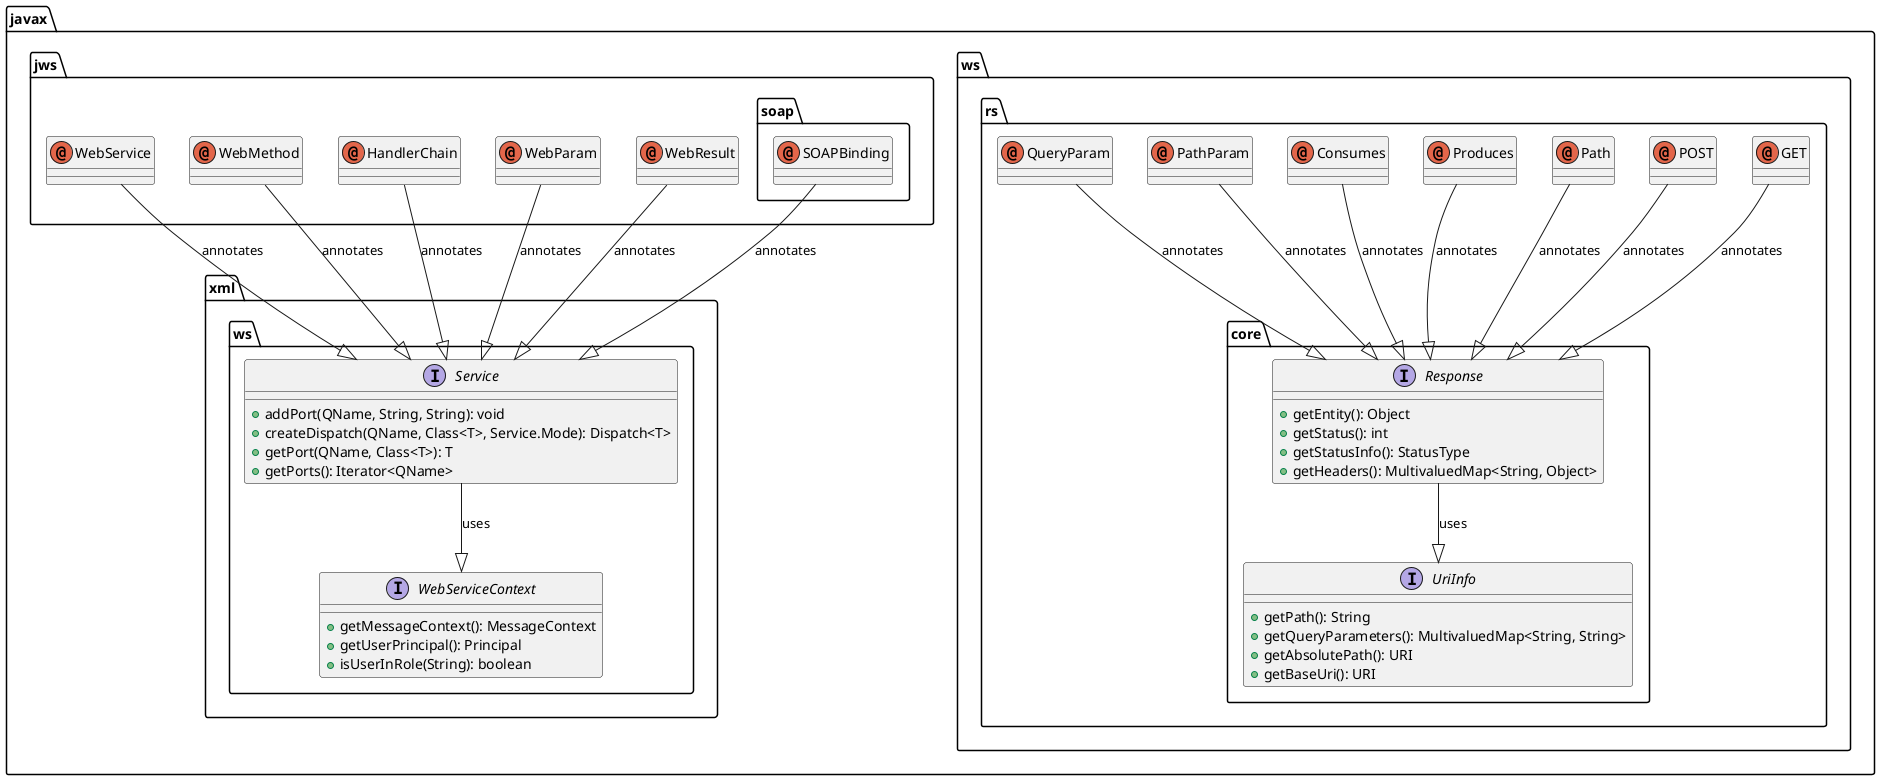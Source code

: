 @startuml

' JAX-RS
interface javax.ws.rs.core.Response {
  +getEntity(): Object
  +getStatus(): int
  +getStatusInfo(): StatusType
  +getHeaders(): MultivaluedMap<String, Object>
}
interface javax.ws.rs.core.UriInfo {
  +getPath(): String
  +getQueryParameters(): MultivaluedMap<String, String>
  +getAbsolutePath(): URI
  +getBaseUri(): URI
}
annotation javax.ws.rs.GET
annotation javax.ws.rs.POST
annotation javax.ws.rs.Path
annotation javax.ws.rs.Produces
annotation javax.ws.rs.Consumes
annotation javax.ws.rs.PathParam
annotation javax.ws.rs.QueryParam

javax.ws.rs.core.Response --|> javax.ws.rs.core.UriInfo : uses
javax.ws.rs.GET --|> javax.ws.rs.core.Response : annotates
javax.ws.rs.POST --|> javax.ws.rs.core.Response : annotates
javax.ws.rs.Path --|> javax.ws.rs.core.Response : annotates
javax.ws.rs.Produces --|> javax.ws.rs.core.Response : annotates
javax.ws.rs.Consumes --|> javax.ws.rs.core.Response : annotates
javax.ws.rs.PathParam --|> javax.ws.rs.core.Response : annotates
javax.ws.rs.QueryParam --|> javax.ws.rs.core.Response : annotates

' JAX-WS
interface javax.xml.ws.Service {
  +addPort(QName, String, String): void
  +createDispatch(QName, Class<T>, Service.Mode): Dispatch<T>
  +getPort(QName, Class<T>): T
  +getPorts(): Iterator<QName>
}
interface javax.xml.ws.WebServiceContext {
  +getMessageContext(): MessageContext
  +getUserPrincipal(): Principal
  +isUserInRole(String): boolean
}
annotation javax.jws.WebService
annotation javax.jws.WebMethod
annotation javax.jws.soap.SOAPBinding
annotation javax.jws.HandlerChain
annotation javax.jws.WebParam
annotation javax.jws.WebResult

javax.xml.ws.Service --|> javax.xml.ws.WebServiceContext : uses
javax.jws.WebService --|> javax.xml.ws.Service : annotates
javax.jws.WebMethod --|> javax.xml.ws.Service : annotates
javax.jws.soap.SOAPBinding --|> javax.xml.ws.Service : annotates
javax.jws.HandlerChain --|> javax.xml.ws.Service : annotates
javax.jws.WebParam --|> javax.xml.ws.Service : annotates
javax.jws.WebResult --|> javax.xml.ws.Service : annotates

@enduml
